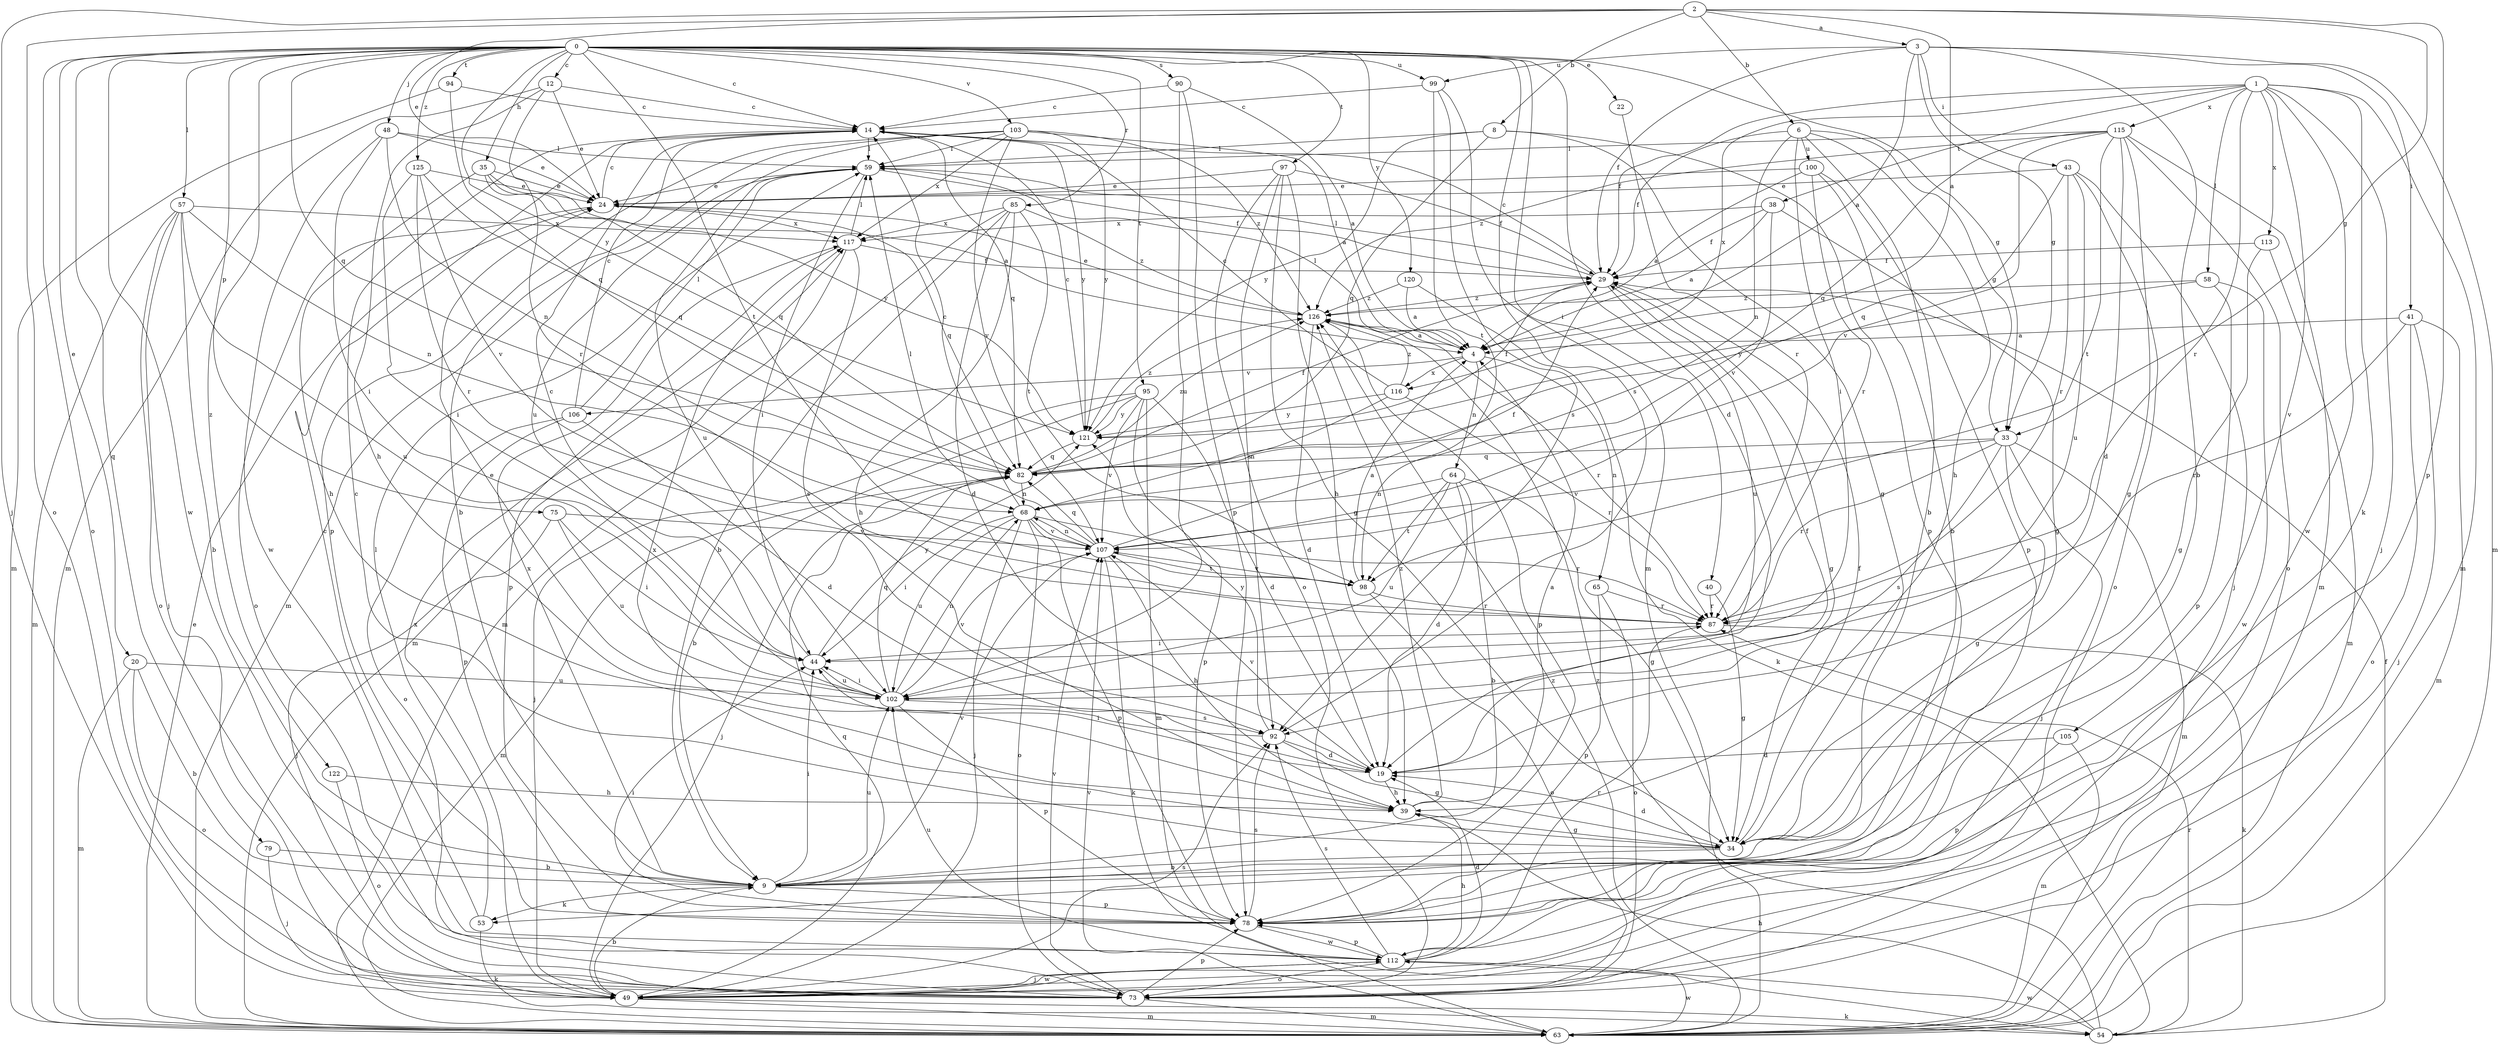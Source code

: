 strict digraph  {
0;
1;
2;
3;
4;
6;
8;
9;
12;
14;
19;
20;
22;
24;
29;
33;
34;
35;
38;
39;
40;
41;
43;
44;
48;
49;
53;
54;
57;
58;
59;
63;
64;
65;
68;
73;
75;
78;
79;
82;
85;
87;
90;
92;
94;
95;
97;
98;
99;
100;
102;
103;
105;
106;
107;
112;
113;
115;
116;
117;
120;
121;
122;
125;
126;
0 -> 12  [label=c];
0 -> 14  [label=c];
0 -> 19  [label=d];
0 -> 20  [label=e];
0 -> 22  [label=e];
0 -> 33  [label=g];
0 -> 35  [label=h];
0 -> 40  [label=i];
0 -> 48  [label=j];
0 -> 57  [label=l];
0 -> 73  [label=o];
0 -> 75  [label=p];
0 -> 79  [label=q];
0 -> 82  [label=q];
0 -> 85  [label=r];
0 -> 90  [label=s];
0 -> 92  [label=s];
0 -> 94  [label=t];
0 -> 95  [label=t];
0 -> 97  [label=t];
0 -> 98  [label=t];
0 -> 99  [label=u];
0 -> 103  [label=v];
0 -> 112  [label=w];
0 -> 120  [label=y];
0 -> 121  [label=y];
0 -> 122  [label=z];
0 -> 125  [label=z];
1 -> 29  [label=f];
1 -> 38  [label=t];
1 -> 49  [label=j];
1 -> 53  [label=k];
1 -> 58  [label=l];
1 -> 63  [label=m];
1 -> 87  [label=r];
1 -> 105  [label=v];
1 -> 112  [label=w];
1 -> 113  [label=x];
1 -> 115  [label=x];
1 -> 116  [label=x];
2 -> 3  [label=a];
2 -> 4  [label=a];
2 -> 6  [label=b];
2 -> 8  [label=b];
2 -> 24  [label=e];
2 -> 33  [label=g];
2 -> 49  [label=j];
2 -> 73  [label=o];
2 -> 78  [label=p];
3 -> 4  [label=a];
3 -> 9  [label=b];
3 -> 29  [label=f];
3 -> 33  [label=g];
3 -> 41  [label=i];
3 -> 43  [label=i];
3 -> 63  [label=m];
3 -> 99  [label=u];
4 -> 59  [label=l];
4 -> 64  [label=n];
4 -> 65  [label=n];
4 -> 106  [label=v];
4 -> 116  [label=x];
6 -> 9  [label=b];
6 -> 29  [label=f];
6 -> 33  [label=g];
6 -> 39  [label=h];
6 -> 44  [label=i];
6 -> 68  [label=n];
6 -> 100  [label=u];
8 -> 34  [label=g];
8 -> 59  [label=l];
8 -> 78  [label=p];
8 -> 82  [label=q];
8 -> 121  [label=y];
9 -> 44  [label=i];
9 -> 53  [label=k];
9 -> 78  [label=p];
9 -> 102  [label=u];
9 -> 107  [label=v];
9 -> 117  [label=x];
12 -> 14  [label=c];
12 -> 24  [label=e];
12 -> 39  [label=h];
12 -> 63  [label=m];
12 -> 87  [label=r];
14 -> 59  [label=l];
14 -> 82  [label=q];
14 -> 121  [label=y];
19 -> 29  [label=f];
19 -> 39  [label=h];
19 -> 44  [label=i];
19 -> 107  [label=v];
20 -> 9  [label=b];
20 -> 63  [label=m];
20 -> 73  [label=o];
20 -> 102  [label=u];
22 -> 87  [label=r];
24 -> 14  [label=c];
24 -> 73  [label=o];
24 -> 82  [label=q];
24 -> 117  [label=x];
29 -> 14  [label=c];
29 -> 34  [label=g];
29 -> 59  [label=l];
29 -> 102  [label=u];
29 -> 126  [label=z];
33 -> 34  [label=g];
33 -> 49  [label=j];
33 -> 63  [label=m];
33 -> 82  [label=q];
33 -> 87  [label=r];
33 -> 92  [label=s];
33 -> 107  [label=v];
34 -> 9  [label=b];
34 -> 14  [label=c];
34 -> 19  [label=d];
34 -> 29  [label=f];
34 -> 117  [label=x];
35 -> 4  [label=a];
35 -> 24  [label=e];
35 -> 39  [label=h];
35 -> 82  [label=q];
35 -> 121  [label=y];
38 -> 4  [label=a];
38 -> 29  [label=f];
38 -> 34  [label=g];
38 -> 107  [label=v];
38 -> 117  [label=x];
39 -> 4  [label=a];
39 -> 34  [label=g];
39 -> 126  [label=z];
40 -> 34  [label=g];
40 -> 87  [label=r];
41 -> 4  [label=a];
41 -> 49  [label=j];
41 -> 63  [label=m];
41 -> 73  [label=o];
41 -> 87  [label=r];
43 -> 24  [label=e];
43 -> 49  [label=j];
43 -> 73  [label=o];
43 -> 82  [label=q];
43 -> 87  [label=r];
43 -> 102  [label=u];
44 -> 14  [label=c];
44 -> 102  [label=u];
44 -> 121  [label=y];
48 -> 24  [label=e];
48 -> 44  [label=i];
48 -> 59  [label=l];
48 -> 68  [label=n];
48 -> 112  [label=w];
49 -> 9  [label=b];
49 -> 54  [label=k];
49 -> 63  [label=m];
49 -> 82  [label=q];
49 -> 92  [label=s];
49 -> 112  [label=w];
49 -> 117  [label=x];
53 -> 14  [label=c];
53 -> 54  [label=k];
53 -> 59  [label=l];
54 -> 29  [label=f];
54 -> 39  [label=h];
54 -> 87  [label=r];
54 -> 112  [label=w];
54 -> 126  [label=z];
57 -> 9  [label=b];
57 -> 49  [label=j];
57 -> 63  [label=m];
57 -> 68  [label=n];
57 -> 73  [label=o];
57 -> 102  [label=u];
57 -> 117  [label=x];
58 -> 78  [label=p];
58 -> 112  [label=w];
58 -> 121  [label=y];
58 -> 126  [label=z];
59 -> 24  [label=e];
59 -> 29  [label=f];
59 -> 44  [label=i];
59 -> 63  [label=m];
59 -> 102  [label=u];
63 -> 24  [label=e];
63 -> 107  [label=v];
63 -> 112  [label=w];
63 -> 126  [label=z];
64 -> 9  [label=b];
64 -> 19  [label=d];
64 -> 34  [label=g];
64 -> 68  [label=n];
64 -> 98  [label=t];
64 -> 102  [label=u];
65 -> 73  [label=o];
65 -> 78  [label=p];
65 -> 87  [label=r];
68 -> 14  [label=c];
68 -> 44  [label=i];
68 -> 49  [label=j];
68 -> 73  [label=o];
68 -> 78  [label=p];
68 -> 87  [label=r];
68 -> 102  [label=u];
68 -> 107  [label=v];
73 -> 63  [label=m];
73 -> 78  [label=p];
73 -> 107  [label=v];
75 -> 44  [label=i];
75 -> 49  [label=j];
75 -> 102  [label=u];
75 -> 107  [label=v];
78 -> 44  [label=i];
78 -> 92  [label=s];
78 -> 112  [label=w];
79 -> 9  [label=b];
79 -> 49  [label=j];
82 -> 29  [label=f];
82 -> 49  [label=j];
82 -> 63  [label=m];
82 -> 68  [label=n];
82 -> 126  [label=z];
85 -> 9  [label=b];
85 -> 19  [label=d];
85 -> 39  [label=h];
85 -> 63  [label=m];
85 -> 98  [label=t];
85 -> 117  [label=x];
85 -> 126  [label=z];
87 -> 44  [label=i];
87 -> 54  [label=k];
90 -> 4  [label=a];
90 -> 14  [label=c];
90 -> 78  [label=p];
90 -> 102  [label=u];
92 -> 19  [label=d];
92 -> 24  [label=e];
92 -> 34  [label=g];
92 -> 121  [label=y];
94 -> 14  [label=c];
94 -> 63  [label=m];
94 -> 82  [label=q];
95 -> 9  [label=b];
95 -> 19  [label=d];
95 -> 49  [label=j];
95 -> 63  [label=m];
95 -> 78  [label=p];
95 -> 107  [label=v];
95 -> 121  [label=y];
97 -> 24  [label=e];
97 -> 29  [label=f];
97 -> 34  [label=g];
97 -> 39  [label=h];
97 -> 73  [label=o];
97 -> 92  [label=s];
98 -> 4  [label=a];
98 -> 73  [label=o];
98 -> 87  [label=r];
98 -> 107  [label=v];
99 -> 14  [label=c];
99 -> 63  [label=m];
99 -> 92  [label=s];
99 -> 98  [label=t];
100 -> 4  [label=a];
100 -> 9  [label=b];
100 -> 24  [label=e];
100 -> 78  [label=p];
100 -> 87  [label=r];
102 -> 44  [label=i];
102 -> 68  [label=n];
102 -> 78  [label=p];
102 -> 82  [label=q];
102 -> 92  [label=s];
102 -> 107  [label=v];
103 -> 4  [label=a];
103 -> 9  [label=b];
103 -> 59  [label=l];
103 -> 78  [label=p];
103 -> 102  [label=u];
103 -> 107  [label=v];
103 -> 117  [label=x];
103 -> 121  [label=y];
103 -> 126  [label=z];
105 -> 19  [label=d];
105 -> 63  [label=m];
105 -> 78  [label=p];
106 -> 14  [label=c];
106 -> 19  [label=d];
106 -> 59  [label=l];
106 -> 73  [label=o];
106 -> 78  [label=p];
107 -> 29  [label=f];
107 -> 39  [label=h];
107 -> 54  [label=k];
107 -> 59  [label=l];
107 -> 68  [label=n];
107 -> 82  [label=q];
107 -> 98  [label=t];
112 -> 19  [label=d];
112 -> 39  [label=h];
112 -> 49  [label=j];
112 -> 73  [label=o];
112 -> 78  [label=p];
112 -> 87  [label=r];
112 -> 92  [label=s];
112 -> 102  [label=u];
113 -> 29  [label=f];
113 -> 34  [label=g];
113 -> 63  [label=m];
115 -> 19  [label=d];
115 -> 34  [label=g];
115 -> 59  [label=l];
115 -> 63  [label=m];
115 -> 73  [label=o];
115 -> 82  [label=q];
115 -> 98  [label=t];
115 -> 107  [label=v];
115 -> 126  [label=z];
116 -> 14  [label=c];
116 -> 68  [label=n];
116 -> 87  [label=r];
116 -> 121  [label=y];
116 -> 126  [label=z];
117 -> 29  [label=f];
117 -> 59  [label=l];
117 -> 63  [label=m];
117 -> 78  [label=p];
117 -> 92  [label=s];
120 -> 4  [label=a];
120 -> 54  [label=k];
120 -> 126  [label=z];
121 -> 14  [label=c];
121 -> 29  [label=f];
121 -> 82  [label=q];
121 -> 126  [label=z];
122 -> 39  [label=h];
122 -> 73  [label=o];
125 -> 24  [label=e];
125 -> 44  [label=i];
125 -> 82  [label=q];
125 -> 87  [label=r];
125 -> 107  [label=v];
126 -> 4  [label=a];
126 -> 19  [label=d];
126 -> 24  [label=e];
126 -> 78  [label=p];
126 -> 87  [label=r];
}
